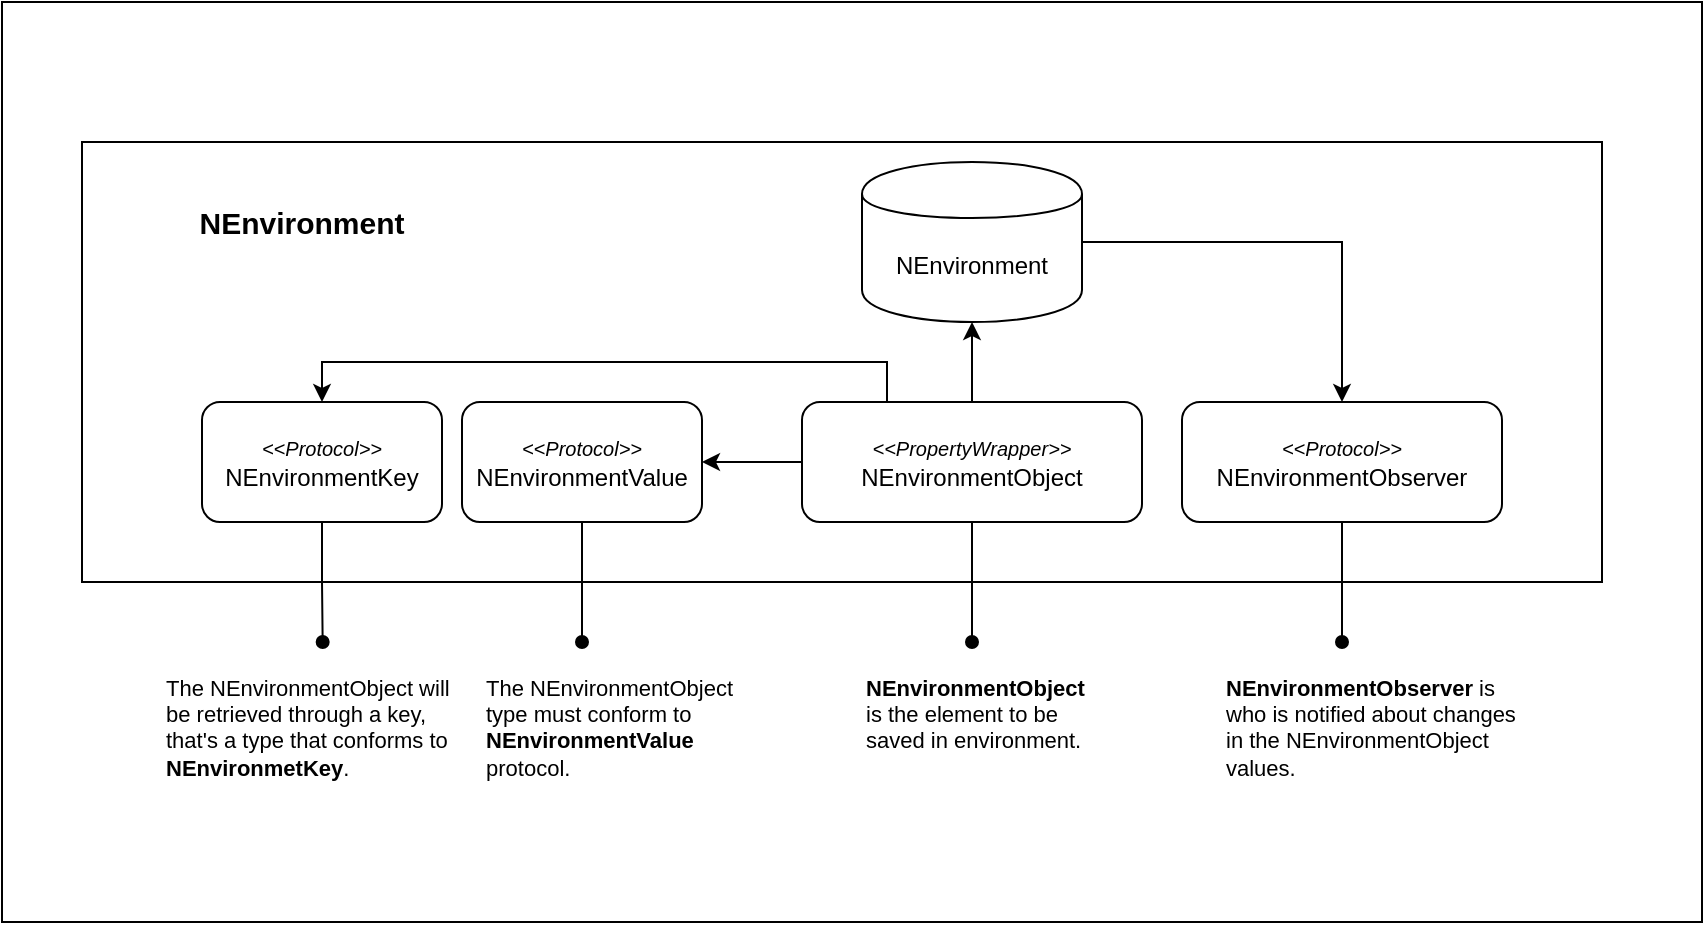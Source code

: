 <mxfile version="13.3.5" type="device"><diagram id="OmBxJcIhuvr_G5gSggj6" name="Page-1"><mxGraphModel dx="1831" dy="690" grid="1" gridSize="10" guides="1" tooltips="1" connect="1" arrows="1" fold="1" page="1" pageScale="1" pageWidth="850" pageHeight="1100" math="0" shadow="0"><root><mxCell id="0"/><mxCell id="1" parent="0"/><mxCell id="x23_ciVNQER8eKlRPldp-35" value="" style="rounded=0;whiteSpace=wrap;html=1;fontSize=11;align=left;" vertex="1" parent="1"><mxGeometry x="-60" y="90" width="850" height="460" as="geometry"/></mxCell><mxCell id="x23_ciVNQER8eKlRPldp-21" value="" style="rounded=0;whiteSpace=wrap;html=1;" vertex="1" parent="1"><mxGeometry x="-20" y="160" width="760" height="220" as="geometry"/></mxCell><mxCell id="x23_ciVNQER8eKlRPldp-4" style="edgeStyle=orthogonalEdgeStyle;rounded=0;orthogonalLoop=1;jettySize=auto;html=1;entryX=0.5;entryY=1;entryDx=0;entryDy=0;" edge="1" parent="1" source="x23_ciVNQER8eKlRPldp-2" target="x23_ciVNQER8eKlRPldp-3"><mxGeometry relative="1" as="geometry"/></mxCell><mxCell id="x23_ciVNQER8eKlRPldp-12" style="edgeStyle=orthogonalEdgeStyle;rounded=0;orthogonalLoop=1;jettySize=auto;html=1;exitX=0.25;exitY=0;exitDx=0;exitDy=0;entryX=0.5;entryY=0;entryDx=0;entryDy=0;" edge="1" parent="1" source="x23_ciVNQER8eKlRPldp-2" target="x23_ciVNQER8eKlRPldp-5"><mxGeometry relative="1" as="geometry"/></mxCell><mxCell id="x23_ciVNQER8eKlRPldp-15" style="edgeStyle=orthogonalEdgeStyle;rounded=0;orthogonalLoop=1;jettySize=auto;html=1;entryX=1;entryY=0.5;entryDx=0;entryDy=0;" edge="1" parent="1" source="x23_ciVNQER8eKlRPldp-2" target="x23_ciVNQER8eKlRPldp-6"><mxGeometry relative="1" as="geometry"/></mxCell><mxCell id="x23_ciVNQER8eKlRPldp-24" style="edgeStyle=orthogonalEdgeStyle;rounded=0;orthogonalLoop=1;jettySize=auto;html=1;endArrow=oval;endFill=1;" edge="1" parent="1" source="x23_ciVNQER8eKlRPldp-2"><mxGeometry relative="1" as="geometry"><mxPoint x="425.0" y="410" as="targetPoint"/></mxGeometry></mxCell><mxCell id="x23_ciVNQER8eKlRPldp-2" value="&lt;font style=&quot;font-size: 10px&quot;&gt;&lt;i&gt;&amp;lt;&amp;lt;PropertyWrapper&amp;gt;&amp;gt;&lt;/i&gt;&lt;/font&gt;&lt;br&gt;NEnvironmentObject" style="rounded=1;whiteSpace=wrap;html=1;" vertex="1" parent="1"><mxGeometry x="340" y="290" width="170" height="60" as="geometry"/></mxCell><mxCell id="x23_ciVNQER8eKlRPldp-17" style="edgeStyle=orthogonalEdgeStyle;rounded=0;orthogonalLoop=1;jettySize=auto;html=1;entryX=0.5;entryY=0;entryDx=0;entryDy=0;" edge="1" parent="1" source="x23_ciVNQER8eKlRPldp-3" target="x23_ciVNQER8eKlRPldp-16"><mxGeometry relative="1" as="geometry"/></mxCell><mxCell id="x23_ciVNQER8eKlRPldp-3" value="NEnvironment" style="shape=cylinder;whiteSpace=wrap;html=1;boundedLbl=1;backgroundOutline=1;" vertex="1" parent="1"><mxGeometry x="370" y="170" width="110" height="80" as="geometry"/></mxCell><mxCell id="x23_ciVNQER8eKlRPldp-23" style="edgeStyle=orthogonalEdgeStyle;rounded=0;orthogonalLoop=1;jettySize=auto;html=1;exitX=0.5;exitY=1;exitDx=0;exitDy=0;endArrow=oval;endFill=1;" edge="1" parent="1" source="x23_ciVNQER8eKlRPldp-5"><mxGeometry relative="1" as="geometry"><mxPoint x="100.333" y="410" as="targetPoint"/></mxGeometry></mxCell><mxCell id="x23_ciVNQER8eKlRPldp-5" value="&lt;i&gt;&lt;font style=&quot;font-size: 10px&quot;&gt;&amp;lt;&amp;lt;Protocol&amp;gt;&amp;gt;&lt;/font&gt;&lt;/i&gt;&lt;br&gt;NEnvironmentKey" style="rounded=1;whiteSpace=wrap;html=1;" vertex="1" parent="1"><mxGeometry x="40" y="290" width="120" height="60" as="geometry"/></mxCell><mxCell id="x23_ciVNQER8eKlRPldp-22" style="edgeStyle=orthogonalEdgeStyle;rounded=0;orthogonalLoop=1;jettySize=auto;html=1;endArrow=oval;endFill=1;" edge="1" parent="1" source="x23_ciVNQER8eKlRPldp-6"><mxGeometry relative="1" as="geometry"><mxPoint x="230" y="410" as="targetPoint"/></mxGeometry></mxCell><mxCell id="x23_ciVNQER8eKlRPldp-6" value="&lt;font style=&quot;font-size: 10px&quot;&gt;&lt;i&gt;&amp;lt;&amp;lt;Protocol&amp;gt;&amp;gt;&lt;/i&gt;&lt;/font&gt;&lt;br&gt;NEnvironmentValue" style="rounded=1;whiteSpace=wrap;html=1;" vertex="1" parent="1"><mxGeometry x="170" y="290" width="120" height="60" as="geometry"/></mxCell><mxCell id="x23_ciVNQER8eKlRPldp-25" style="edgeStyle=orthogonalEdgeStyle;rounded=0;orthogonalLoop=1;jettySize=auto;html=1;endArrow=oval;endFill=1;" edge="1" parent="1" source="x23_ciVNQER8eKlRPldp-16"><mxGeometry relative="1" as="geometry"><mxPoint x="610" y="410.0" as="targetPoint"/></mxGeometry></mxCell><mxCell id="x23_ciVNQER8eKlRPldp-16" value="&lt;font style=&quot;font-size: 10px&quot;&gt;&lt;i&gt;&amp;lt;&amp;lt;Protocol&amp;gt;&amp;gt;&lt;/i&gt;&lt;/font&gt;&lt;br&gt;NEnvironmentObserver" style="rounded=1;whiteSpace=wrap;html=1;" vertex="1" parent="1"><mxGeometry x="530" y="290" width="160" height="60" as="geometry"/></mxCell><mxCell id="x23_ciVNQER8eKlRPldp-26" value="NEnvironment" style="text;html=1;strokeColor=none;fillColor=none;align=center;verticalAlign=middle;whiteSpace=wrap;rounded=0;fontStyle=1;fontSize=15;" vertex="1" parent="1"><mxGeometry x="-20" y="160" width="220" height="80" as="geometry"/></mxCell><mxCell id="x23_ciVNQER8eKlRPldp-29" value="&lt;b style=&quot;font-size: 11px&quot;&gt;NEnvironmentObject &lt;/b&gt;&lt;span style=&quot;font-size: 11px&quot;&gt;is&amp;nbsp;&lt;/span&gt;the element to be saved in environment." style="text;html=1;strokeColor=none;fillColor=none;align=left;verticalAlign=top;whiteSpace=wrap;rounded=0;fontSize=11;" vertex="1" parent="1"><mxGeometry x="370" y="420" width="120" height="75" as="geometry"/></mxCell><mxCell id="x23_ciVNQER8eKlRPldp-32" value="The NEnvironmentObject type must conform to &lt;b&gt;NEnvironmentValue&lt;/b&gt; protocol." style="text;html=1;strokeColor=none;fillColor=none;align=left;verticalAlign=top;whiteSpace=wrap;rounded=0;fontSize=11;" vertex="1" parent="1"><mxGeometry x="180" y="420" width="130" height="80" as="geometry"/></mxCell><mxCell id="x23_ciVNQER8eKlRPldp-33" value="The NEnvironmentObject&amp;nbsp;will be retrieved through a key, that's a type that conforms to &lt;b&gt;NEnvironmetKey&lt;/b&gt;." style="text;html=1;strokeColor=none;fillColor=none;align=left;verticalAlign=top;whiteSpace=wrap;rounded=0;fontSize=11;" vertex="1" parent="1"><mxGeometry x="20" y="420" width="150" height="70" as="geometry"/></mxCell><mxCell id="x23_ciVNQER8eKlRPldp-34" value="&lt;b style=&quot;font-size: 11px&quot;&gt;NEnvironmentObserver &lt;/b&gt;&lt;span style=&quot;font-size: 11px&quot;&gt;is who is notified about changes in the NEnvironmentObject values.&lt;/span&gt;" style="text;html=1;strokeColor=none;fillColor=none;align=left;verticalAlign=top;whiteSpace=wrap;rounded=0;fontSize=11;" vertex="1" parent="1"><mxGeometry x="550" y="420" width="150" height="75" as="geometry"/></mxCell></root></mxGraphModel></diagram></mxfile>